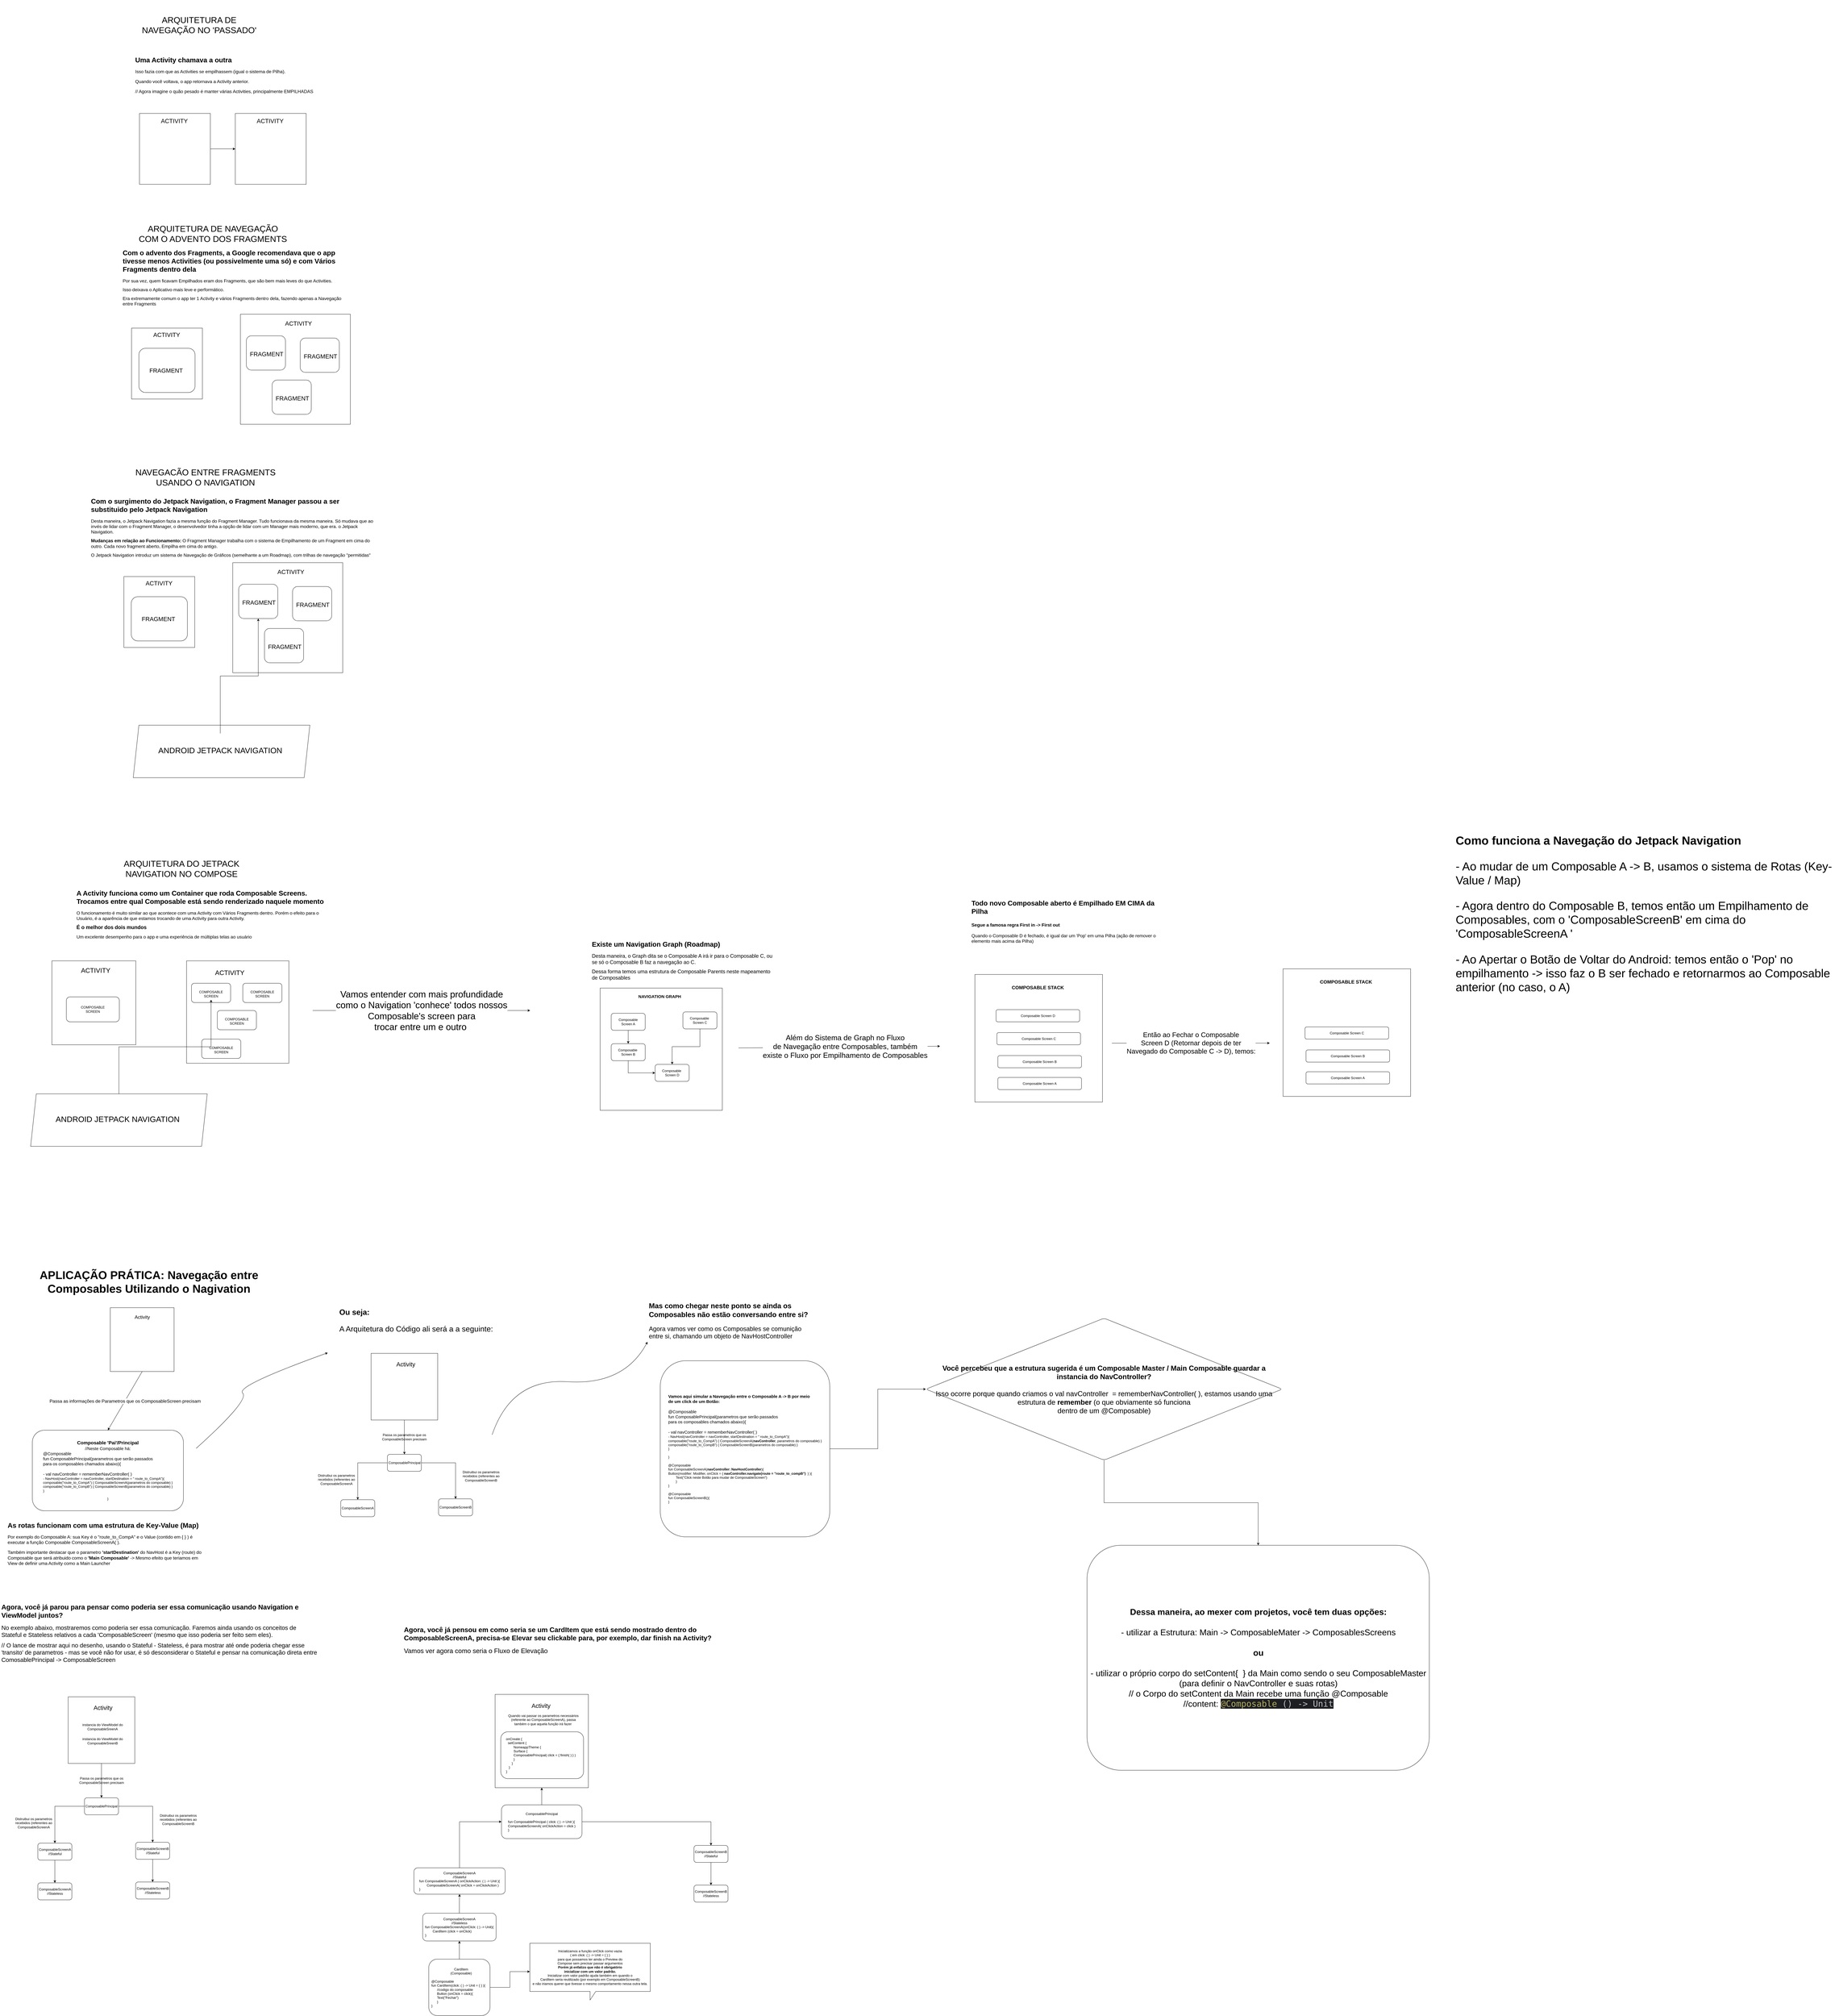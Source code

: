 <mxfile version="23.0.2" type="device">
  <diagram name="Página-1" id="vnE-OhJ1quT59aBhmt5D">
    <mxGraphModel dx="7180" dy="4040" grid="0" gridSize="10" guides="1" tooltips="1" connect="1" arrows="1" fold="1" page="0" pageScale="1" pageWidth="1169" pageHeight="827" math="0" shadow="0">
      <root>
        <mxCell id="0" />
        <mxCell id="1" parent="0" />
        <mxCell id="b6XDqglJRnaAeLfVJK7R-1" value="&lt;font style=&quot;font-size: 30px;&quot;&gt;ARQUITETURA DO JETPACK NAVIGATION NO COMPOSE&lt;/font&gt;" style="text;html=1;strokeColor=none;fillColor=none;align=center;verticalAlign=middle;whiteSpace=wrap;rounded=0;" vertex="1" parent="1">
          <mxGeometry x="-1891" y="1651" width="437" height="176" as="geometry" />
        </mxCell>
        <mxCell id="b6XDqglJRnaAeLfVJK7R-7" value="&lt;font style=&quot;font-size: 30px;&quot;&gt;ARQUITETURA DE NAVEGAÇÃO COM O ADVENTO DOS FRAGMENTS&lt;/font&gt;" style="text;html=1;strokeColor=none;fillColor=none;align=center;verticalAlign=middle;whiteSpace=wrap;rounded=0;" vertex="1" parent="1">
          <mxGeometry x="-1829" y="-588" width="534" height="176" as="geometry" />
        </mxCell>
        <mxCell id="b6XDqglJRnaAeLfVJK7R-8" value="" style="whiteSpace=wrap;html=1;aspect=fixed;" vertex="1" parent="1">
          <mxGeometry x="-1849" y="-167" width="250" height="250" as="geometry" />
        </mxCell>
        <mxCell id="b6XDqglJRnaAeLfVJK7R-9" value="&lt;font style=&quot;font-size: 21px;&quot;&gt;ACTIVITY&lt;/font&gt;" style="text;html=1;strokeColor=none;fillColor=none;align=center;verticalAlign=middle;whiteSpace=wrap;rounded=0;" vertex="1" parent="1">
          <mxGeometry x="-1841" y="-161" width="232" height="34" as="geometry" />
        </mxCell>
        <mxCell id="b6XDqglJRnaAeLfVJK7R-10" value="" style="rounded=1;whiteSpace=wrap;html=1;" vertex="1" parent="1">
          <mxGeometry x="-1823" y="-96" width="198" height="156" as="geometry" />
        </mxCell>
        <mxCell id="b6XDqglJRnaAeLfVJK7R-12" value="&lt;font style=&quot;font-size: 21px;&quot;&gt;FRAGMENT&lt;/font&gt;" style="text;html=1;strokeColor=none;fillColor=none;align=center;verticalAlign=middle;whiteSpace=wrap;rounded=0;" vertex="1" parent="1">
          <mxGeometry x="-1843" y="-35" width="232" height="34" as="geometry" />
        </mxCell>
        <mxCell id="b6XDqglJRnaAeLfVJK7R-30" style="edgeStyle=orthogonalEdgeStyle;rounded=0;orthogonalLoop=1;jettySize=auto;html=1;exitX=1;exitY=0.5;exitDx=0;exitDy=0;entryX=0;entryY=0.5;entryDx=0;entryDy=0;" edge="1" parent="1" source="b6XDqglJRnaAeLfVJK7R-14" target="b6XDqglJRnaAeLfVJK7R-28">
          <mxGeometry relative="1" as="geometry" />
        </mxCell>
        <mxCell id="b6XDqglJRnaAeLfVJK7R-14" value="" style="whiteSpace=wrap;html=1;aspect=fixed;" vertex="1" parent="1">
          <mxGeometry x="-1821" y="-924" width="250" height="250" as="geometry" />
        </mxCell>
        <mxCell id="b6XDqglJRnaAeLfVJK7R-15" value="&lt;font style=&quot;font-size: 21px;&quot;&gt;ACTIVITY&lt;/font&gt;" style="text;html=1;strokeColor=none;fillColor=none;align=center;verticalAlign=middle;whiteSpace=wrap;rounded=0;" vertex="1" parent="1">
          <mxGeometry x="-1814" y="-915" width="232" height="34" as="geometry" />
        </mxCell>
        <mxCell id="b6XDqglJRnaAeLfVJK7R-21" value="&lt;font style=&quot;font-size: 30px;&quot;&gt;ARQUITETURA DE NAVEGAÇÃO NO &#39;PASSADO&#39;&lt;/font&gt;" style="text;html=1;strokeColor=none;fillColor=none;align=center;verticalAlign=middle;whiteSpace=wrap;rounded=0;" vertex="1" parent="1">
          <mxGeometry x="-1829" y="-1324" width="437" height="176" as="geometry" />
        </mxCell>
        <mxCell id="b6XDqglJRnaAeLfVJK7R-28" value="" style="whiteSpace=wrap;html=1;aspect=fixed;" vertex="1" parent="1">
          <mxGeometry x="-1483" y="-924" width="250" height="250" as="geometry" />
        </mxCell>
        <mxCell id="b6XDqglJRnaAeLfVJK7R-29" value="&lt;font style=&quot;font-size: 21px;&quot;&gt;ACTIVITY&lt;/font&gt;" style="text;html=1;strokeColor=none;fillColor=none;align=center;verticalAlign=middle;whiteSpace=wrap;rounded=0;" vertex="1" parent="1">
          <mxGeometry x="-1476" y="-915" width="232" height="34" as="geometry" />
        </mxCell>
        <mxCell id="b6XDqglJRnaAeLfVJK7R-32" value="&lt;h1&gt;Uma Activity chamava a outra&lt;/h1&gt;&lt;p style=&quot;font-size: 16px;&quot;&gt;&lt;font style=&quot;font-size: 16px;&quot;&gt;Isso fazia com que as Activities se empilhassem (igual o sistema de Pilha).&amp;nbsp;&lt;/font&gt;&lt;/p&gt;&lt;p style=&quot;font-size: 16px;&quot;&gt;&lt;font style=&quot;font-size: 16px;&quot;&gt;Quando você voltava, o app retornava a Activity anterior.&lt;/font&gt;&lt;/p&gt;&lt;p style=&quot;font-size: 16px;&quot;&gt;&lt;font style=&quot;font-size: 16px;&quot;&gt;// Agora imagine o quão pesado é manter várias Activities, principalmente EMPILHADAS&lt;/font&gt;&lt;/p&gt;" style="text;html=1;strokeColor=none;fillColor=none;spacing=5;spacingTop=-20;whiteSpace=wrap;overflow=hidden;rounded=0;" vertex="1" parent="1">
          <mxGeometry x="-1841" y="-1132" width="784.5" height="158" as="geometry" />
        </mxCell>
        <mxCell id="b6XDqglJRnaAeLfVJK7R-33" value="&lt;h1&gt;Com o advento dos Fragments, a Google recomendava que o app tivesse menos Activities (ou possivelmente uma só) e com Vários Fragments dentro dela&lt;/h1&gt;&lt;p&gt;&lt;font style=&quot;font-size: 16px;&quot;&gt;Por sua vez, quem ficavam Empilhados eram dos Fragments, que são bem mais leves do que Activities.&lt;/font&gt;&lt;/p&gt;&lt;p&gt;&lt;font style=&quot;font-size: 16px;&quot;&gt;Isso deixava o Aplicativo mais leve e performático.&lt;/font&gt;&lt;/p&gt;&lt;p&gt;&lt;font style=&quot;font-size: 16px;&quot;&gt;Era extremamente comum o app ter 1 Activity e vários Fragments dentro dela, fazendo apenas a Navegação entre Fragments&lt;/font&gt;&lt;/p&gt;" style="text;html=1;strokeColor=none;fillColor=none;spacing=5;spacingTop=-20;whiteSpace=wrap;overflow=hidden;rounded=0;" vertex="1" parent="1">
          <mxGeometry x="-1885" y="-452" width="794" height="224" as="geometry" />
        </mxCell>
        <mxCell id="b6XDqglJRnaAeLfVJK7R-34" value="" style="whiteSpace=wrap;html=1;aspect=fixed;" vertex="1" parent="1">
          <mxGeometry x="-1465" y="-216" width="388" height="388" as="geometry" />
        </mxCell>
        <mxCell id="b6XDqglJRnaAeLfVJK7R-35" value="&lt;font style=&quot;font-size: 21px;&quot;&gt;ACTIVITY&lt;/font&gt;" style="text;html=1;strokeColor=none;fillColor=none;align=center;verticalAlign=middle;whiteSpace=wrap;rounded=0;" vertex="1" parent="1">
          <mxGeometry x="-1376" y="-201" width="232" height="34" as="geometry" />
        </mxCell>
        <mxCell id="b6XDqglJRnaAeLfVJK7R-40" value="" style="rounded=1;whiteSpace=wrap;html=1;" vertex="1" parent="1">
          <mxGeometry x="-1444" y="-140" width="138" height="121" as="geometry" />
        </mxCell>
        <mxCell id="b6XDqglJRnaAeLfVJK7R-41" value="&lt;font style=&quot;font-size: 21px;&quot;&gt;FRAGMENT&lt;/font&gt;" style="text;html=1;strokeColor=none;fillColor=none;align=center;verticalAlign=middle;whiteSpace=wrap;rounded=0;" vertex="1" parent="1">
          <mxGeometry x="-1453" y="-85" width="161" height="18" as="geometry" />
        </mxCell>
        <mxCell id="b6XDqglJRnaAeLfVJK7R-42" value="" style="rounded=1;whiteSpace=wrap;html=1;" vertex="1" parent="1">
          <mxGeometry x="-1254" y="-132" width="138" height="121" as="geometry" />
        </mxCell>
        <mxCell id="b6XDqglJRnaAeLfVJK7R-43" value="&lt;font style=&quot;font-size: 21px;&quot;&gt;FRAGMENT&lt;/font&gt;" style="text;html=1;strokeColor=none;fillColor=none;align=center;verticalAlign=middle;whiteSpace=wrap;rounded=0;" vertex="1" parent="1">
          <mxGeometry x="-1263" y="-77" width="161" height="18" as="geometry" />
        </mxCell>
        <mxCell id="b6XDqglJRnaAeLfVJK7R-44" value="" style="rounded=1;whiteSpace=wrap;html=1;" vertex="1" parent="1">
          <mxGeometry x="-1353" y="16" width="138" height="121" as="geometry" />
        </mxCell>
        <mxCell id="b6XDqglJRnaAeLfVJK7R-45" value="&lt;font style=&quot;font-size: 21px;&quot;&gt;FRAGMENT&lt;/font&gt;" style="text;html=1;strokeColor=none;fillColor=none;align=center;verticalAlign=middle;whiteSpace=wrap;rounded=0;" vertex="1" parent="1">
          <mxGeometry x="-1362" y="71" width="161" height="18" as="geometry" />
        </mxCell>
        <mxCell id="b6XDqglJRnaAeLfVJK7R-58" value="&lt;h1&gt;A Activity funciona como um Container que roda Composable Screens. Trocamos entre qual Composable está sendo renderizado naquele momento&lt;/h1&gt;&lt;p&gt;&lt;font style=&quot;font-size: 16px;&quot;&gt;O funcionamento é muito similar ao que acontece com uma Activity com Vários Fragments dentro. Porém o efeito para o Usuário, é a aparência de que estamos trocando de uma Activity para outra Activity.&lt;/font&gt;&lt;/p&gt;&lt;p&gt;&lt;font size=&quot;1&quot; style=&quot;&quot;&gt;&lt;b style=&quot;font-size: 18px;&quot;&gt;É o melhor dos dois mundos&lt;/b&gt;&lt;/font&gt;&lt;/p&gt;&lt;p&gt;&lt;font style=&quot;font-size: 16px;&quot;&gt;Um excelente desempenho para o app e uma experiência de múltiplas telas ao usuário&lt;/font&gt;&lt;/p&gt;&lt;p&gt;&lt;br&gt;&lt;/p&gt;&lt;p&gt;&lt;br&gt;&lt;/p&gt;" style="text;html=1;strokeColor=none;fillColor=none;spacing=5;spacingTop=-20;whiteSpace=wrap;overflow=hidden;rounded=0;" vertex="1" parent="1">
          <mxGeometry x="-2048" y="1806" width="919" height="210" as="geometry" />
        </mxCell>
        <mxCell id="b6XDqglJRnaAeLfVJK7R-73" value="&lt;font style=&quot;font-size: 30px;&quot;&gt;NAVEGACÃO ENTRE FRAGMENTS USANDO O NAVIGATION&lt;/font&gt;" style="text;html=1;strokeColor=none;fillColor=none;align=center;verticalAlign=middle;whiteSpace=wrap;rounded=0;" vertex="1" parent="1">
          <mxGeometry x="-1855.5" y="271" width="534" height="176" as="geometry" />
        </mxCell>
        <mxCell id="b6XDqglJRnaAeLfVJK7R-74" value="" style="whiteSpace=wrap;html=1;aspect=fixed;" vertex="1" parent="1">
          <mxGeometry x="-1876" y="709" width="250" height="250" as="geometry" />
        </mxCell>
        <mxCell id="b6XDqglJRnaAeLfVJK7R-75" value="&lt;font style=&quot;font-size: 21px;&quot;&gt;ACTIVITY&lt;/font&gt;" style="text;html=1;strokeColor=none;fillColor=none;align=center;verticalAlign=middle;whiteSpace=wrap;rounded=0;" vertex="1" parent="1">
          <mxGeometry x="-1868" y="715" width="232" height="34" as="geometry" />
        </mxCell>
        <mxCell id="b6XDqglJRnaAeLfVJK7R-76" value="" style="rounded=1;whiteSpace=wrap;html=1;" vertex="1" parent="1">
          <mxGeometry x="-1850" y="780" width="198" height="156" as="geometry" />
        </mxCell>
        <mxCell id="b6XDqglJRnaAeLfVJK7R-77" value="&lt;font style=&quot;font-size: 21px;&quot;&gt;FRAGMENT&lt;/font&gt;" style="text;html=1;strokeColor=none;fillColor=none;align=center;verticalAlign=middle;whiteSpace=wrap;rounded=0;" vertex="1" parent="1">
          <mxGeometry x="-1870" y="841" width="232" height="34" as="geometry" />
        </mxCell>
        <mxCell id="b6XDqglJRnaAeLfVJK7R-78" value="&lt;h1&gt;Com o surgimento do Jetpack Navigation, o Fragment Manager passou a ser substituido pelo Jetpack Navigation&lt;/h1&gt;&lt;p&gt;&lt;span style=&quot;font-size: 16px;&quot;&gt;Desta maneira, o Jetpack Navigation fazia a mesma função do Fragment Manager. Tudo funcionava da mesma maneira. Só mudava que ao invés de lidar com o Fragment Manager, o desenvolvedor tinha a opção de lidar com um Manager mais moderno, que era. o Jetpack Navigation.&lt;/span&gt;&lt;/p&gt;&lt;p&gt;&lt;font style=&quot;font-size: 16px;&quot;&gt;&lt;b&gt;Mudanças em relação ao Funcionamento: &lt;/b&gt;O Fragment Manager trabalha com o sistema de Empilhamento de um Fragment em cima do outro. Cada novo fragment aberto, Empilha em cima do antigo.&lt;/font&gt;&lt;/p&gt;&lt;p&gt;&lt;font style=&quot;font-size: 16px;&quot;&gt;O Jetpack Navigation introduz um sistema de Navegação de Gráficos (semelhante a um Roadmap), com trilhas de navegação &quot;permitidas&quot;&lt;/font&gt;&lt;/p&gt;" style="text;html=1;strokeColor=none;fillColor=none;spacing=5;spacingTop=-20;whiteSpace=wrap;overflow=hidden;rounded=0;" vertex="1" parent="1">
          <mxGeometry x="-1997" y="424" width="1006" height="224" as="geometry" />
        </mxCell>
        <mxCell id="b6XDqglJRnaAeLfVJK7R-79" value="" style="whiteSpace=wrap;html=1;aspect=fixed;" vertex="1" parent="1">
          <mxGeometry x="-1492" y="660" width="388" height="388" as="geometry" />
        </mxCell>
        <mxCell id="b6XDqglJRnaAeLfVJK7R-80" value="&lt;font style=&quot;font-size: 21px;&quot;&gt;ACTIVITY&lt;/font&gt;" style="text;html=1;strokeColor=none;fillColor=none;align=center;verticalAlign=middle;whiteSpace=wrap;rounded=0;" vertex="1" parent="1">
          <mxGeometry x="-1403" y="675" width="232" height="34" as="geometry" />
        </mxCell>
        <mxCell id="b6XDqglJRnaAeLfVJK7R-81" value="" style="rounded=1;whiteSpace=wrap;html=1;" vertex="1" parent="1">
          <mxGeometry x="-1471" y="736" width="138" height="121" as="geometry" />
        </mxCell>
        <mxCell id="b6XDqglJRnaAeLfVJK7R-82" value="&lt;font style=&quot;font-size: 21px;&quot;&gt;FRAGMENT&lt;/font&gt;" style="text;html=1;strokeColor=none;fillColor=none;align=center;verticalAlign=middle;whiteSpace=wrap;rounded=0;" vertex="1" parent="1">
          <mxGeometry x="-1480" y="791" width="161" height="18" as="geometry" />
        </mxCell>
        <mxCell id="b6XDqglJRnaAeLfVJK7R-83" value="" style="rounded=1;whiteSpace=wrap;html=1;" vertex="1" parent="1">
          <mxGeometry x="-1281" y="744" width="138" height="121" as="geometry" />
        </mxCell>
        <mxCell id="b6XDqglJRnaAeLfVJK7R-84" value="&lt;font style=&quot;font-size: 21px;&quot;&gt;FRAGMENT&lt;/font&gt;" style="text;html=1;strokeColor=none;fillColor=none;align=center;verticalAlign=middle;whiteSpace=wrap;rounded=0;" vertex="1" parent="1">
          <mxGeometry x="-1290" y="799" width="161" height="18" as="geometry" />
        </mxCell>
        <mxCell id="b6XDqglJRnaAeLfVJK7R-85" value="" style="rounded=1;whiteSpace=wrap;html=1;" vertex="1" parent="1">
          <mxGeometry x="-1380" y="892" width="138" height="121" as="geometry" />
        </mxCell>
        <mxCell id="b6XDqglJRnaAeLfVJK7R-86" value="&lt;font style=&quot;font-size: 21px;&quot;&gt;FRAGMENT&lt;/font&gt;" style="text;html=1;strokeColor=none;fillColor=none;align=center;verticalAlign=middle;whiteSpace=wrap;rounded=0;" vertex="1" parent="1">
          <mxGeometry x="-1389" y="947" width="161" height="18" as="geometry" />
        </mxCell>
        <mxCell id="b6XDqglJRnaAeLfVJK7R-87" value="" style="shape=parallelogram;perimeter=parallelogramPerimeter;whiteSpace=wrap;html=1;fixedSize=1;" vertex="1" parent="1">
          <mxGeometry x="-1843" y="1233" width="623" height="185" as="geometry" />
        </mxCell>
        <mxCell id="b6XDqglJRnaAeLfVJK7R-89" style="edgeStyle=orthogonalEdgeStyle;rounded=0;orthogonalLoop=1;jettySize=auto;html=1;exitX=0.5;exitY=0;exitDx=0;exitDy=0;" edge="1" parent="1" source="b6XDqglJRnaAeLfVJK7R-88" target="b6XDqglJRnaAeLfVJK7R-81">
          <mxGeometry relative="1" as="geometry" />
        </mxCell>
        <mxCell id="b6XDqglJRnaAeLfVJK7R-88" value="&lt;font style=&quot;font-size: 28px;&quot;&gt;ANDROID JETPACK NAVIGATION&lt;/font&gt;" style="text;html=1;strokeColor=none;fillColor=none;align=center;verticalAlign=middle;whiteSpace=wrap;rounded=0;" vertex="1" parent="1">
          <mxGeometry x="-1772" y="1262" width="472" height="120" as="geometry" />
        </mxCell>
        <mxCell id="b6XDqglJRnaAeLfVJK7R-91" value="" style="whiteSpace=wrap;html=1;aspect=fixed;" vertex="1" parent="1">
          <mxGeometry x="-2130" y="2064" width="296" height="296" as="geometry" />
        </mxCell>
        <mxCell id="b6XDqglJRnaAeLfVJK7R-92" value="&lt;font style=&quot;font-size: 23px;&quot;&gt;ACTIVITY&lt;/font&gt;" style="text;html=1;strokeColor=none;fillColor=none;align=center;verticalAlign=middle;whiteSpace=wrap;rounded=0;" vertex="1" parent="1">
          <mxGeometry x="-2061" y="2067" width="171" height="61" as="geometry" />
        </mxCell>
        <mxCell id="b6XDqglJRnaAeLfVJK7R-96" value="" style="rounded=1;whiteSpace=wrap;html=1;" vertex="1" parent="1">
          <mxGeometry x="-2079" y="2191" width="187" height="88" as="geometry" />
        </mxCell>
        <mxCell id="b6XDqglJRnaAeLfVJK7R-97" value="COMPOSABLE&lt;br&gt;SCREEN" style="text;html=1;strokeColor=none;fillColor=none;align=center;verticalAlign=middle;whiteSpace=wrap;rounded=0;" vertex="1" parent="1">
          <mxGeometry x="-2074" y="2214.5" width="177" height="41" as="geometry" />
        </mxCell>
        <mxCell id="b6XDqglJRnaAeLfVJK7R-98" value="" style="whiteSpace=wrap;html=1;aspect=fixed;" vertex="1" parent="1">
          <mxGeometry x="-1655" y="2064" width="361" height="361" as="geometry" />
        </mxCell>
        <mxCell id="b6XDqglJRnaAeLfVJK7R-99" value="&lt;font style=&quot;font-size: 23px;&quot;&gt;ACTIVITY&lt;/font&gt;" style="text;html=1;strokeColor=none;fillColor=none;align=center;verticalAlign=middle;whiteSpace=wrap;rounded=0;" vertex="1" parent="1">
          <mxGeometry x="-1588" y="2075" width="171" height="61" as="geometry" />
        </mxCell>
        <mxCell id="b6XDqglJRnaAeLfVJK7R-100" value="" style="rounded=1;whiteSpace=wrap;html=1;" vertex="1" parent="1">
          <mxGeometry x="-1637.5" y="2143" width="138" height="68" as="geometry" />
        </mxCell>
        <mxCell id="b6XDqglJRnaAeLfVJK7R-101" value="COMPOSABLE&lt;br&gt;SCREEN" style="text;html=1;strokeColor=none;fillColor=none;align=center;verticalAlign=middle;whiteSpace=wrap;rounded=0;" vertex="1" parent="1">
          <mxGeometry x="-1657" y="2160" width="177" height="41" as="geometry" />
        </mxCell>
        <mxCell id="b6XDqglJRnaAeLfVJK7R-106" value="" style="rounded=1;whiteSpace=wrap;html=1;" vertex="1" parent="1">
          <mxGeometry x="-1456.5" y="2143" width="138" height="68" as="geometry" />
        </mxCell>
        <mxCell id="b6XDqglJRnaAeLfVJK7R-107" value="COMPOSABLE&lt;br&gt;SCREEN" style="text;html=1;strokeColor=none;fillColor=none;align=center;verticalAlign=middle;whiteSpace=wrap;rounded=0;" vertex="1" parent="1">
          <mxGeometry x="-1476" y="2160" width="177" height="41" as="geometry" />
        </mxCell>
        <mxCell id="b6XDqglJRnaAeLfVJK7R-108" value="" style="rounded=1;whiteSpace=wrap;html=1;" vertex="1" parent="1">
          <mxGeometry x="-1546.5" y="2239" width="138" height="68" as="geometry" />
        </mxCell>
        <mxCell id="b6XDqglJRnaAeLfVJK7R-109" value="COMPOSABLE&lt;br&gt;SCREEN" style="text;html=1;strokeColor=none;fillColor=none;align=center;verticalAlign=middle;whiteSpace=wrap;rounded=0;" vertex="1" parent="1">
          <mxGeometry x="-1566" y="2256" width="177" height="41" as="geometry" />
        </mxCell>
        <mxCell id="b6XDqglJRnaAeLfVJK7R-110" value="" style="rounded=1;whiteSpace=wrap;html=1;" vertex="1" parent="1">
          <mxGeometry x="-1601.5" y="2340" width="138" height="68" as="geometry" />
        </mxCell>
        <mxCell id="b6XDqglJRnaAeLfVJK7R-111" value="COMPOSABLE&lt;br&gt;SCREEN" style="text;html=1;strokeColor=none;fillColor=none;align=center;verticalAlign=middle;whiteSpace=wrap;rounded=0;" vertex="1" parent="1">
          <mxGeometry x="-1621" y="2357" width="177" height="41" as="geometry" />
        </mxCell>
        <mxCell id="b6XDqglJRnaAeLfVJK7R-114" style="edgeStyle=orthogonalEdgeStyle;rounded=0;orthogonalLoop=1;jettySize=auto;html=1;exitX=0.5;exitY=0;exitDx=0;exitDy=0;entryX=0.5;entryY=1;entryDx=0;entryDy=0;" edge="1" parent="1" source="b6XDqglJRnaAeLfVJK7R-112" target="b6XDqglJRnaAeLfVJK7R-101">
          <mxGeometry relative="1" as="geometry" />
        </mxCell>
        <mxCell id="b6XDqglJRnaAeLfVJK7R-112" value="" style="shape=parallelogram;perimeter=parallelogramPerimeter;whiteSpace=wrap;html=1;fixedSize=1;" vertex="1" parent="1">
          <mxGeometry x="-2205" y="2533" width="623" height="185" as="geometry" />
        </mxCell>
        <mxCell id="b6XDqglJRnaAeLfVJK7R-113" value="&lt;font style=&quot;font-size: 28px;&quot;&gt;ANDROID JETPACK NAVIGATION&lt;/font&gt;" style="text;html=1;strokeColor=none;fillColor=none;align=center;verticalAlign=middle;whiteSpace=wrap;rounded=0;" vertex="1" parent="1">
          <mxGeometry x="-2134" y="2562" width="472" height="120" as="geometry" />
        </mxCell>
        <mxCell id="b6XDqglJRnaAeLfVJK7R-116" value="" style="endArrow=classic;html=1;rounded=0;" edge="1" parent="1">
          <mxGeometry relative="1" as="geometry">
            <mxPoint x="-1210" y="2239" as="sourcePoint" />
            <mxPoint x="-443" y="2239" as="targetPoint" />
          </mxGeometry>
        </mxCell>
        <mxCell id="b6XDqglJRnaAeLfVJK7R-117" value="&lt;font style=&quot;font-size: 32px;&quot;&gt;Vamos entender com mais profundidade&lt;br&gt;como o Navigation &#39;conhece&#39; todos nossos&lt;br&gt;Composable&#39;s screen para&lt;br&gt;trocar entre um e outro&amp;nbsp;&lt;br&gt;&lt;/font&gt;" style="edgeLabel;resizable=0;html=1;align=center;verticalAlign=middle;" connectable="0" vertex="1" parent="b6XDqglJRnaAeLfVJK7R-116">
          <mxGeometry relative="1" as="geometry" />
        </mxCell>
        <mxCell id="b6XDqglJRnaAeLfVJK7R-118" value="&lt;h1&gt;Existe um Navigation Graph (Roadmap)&lt;/h1&gt;&lt;p&gt;&lt;font style=&quot;font-size: 18px;&quot;&gt;Desta maneira, o Graph dita se o Composable A irá ir para o Composable C, ou se só o Composable B faz a navegação ao C.&lt;/font&gt;&lt;/p&gt;&lt;p&gt;&lt;font style=&quot;font-size: 18px;&quot;&gt;Dessa forma temos uma estrutura de Composable Parents neste mapeamento de Composables&lt;/font&gt;&lt;/p&gt;" style="text;html=1;strokeColor=none;fillColor=none;spacing=5;spacingTop=-20;whiteSpace=wrap;overflow=hidden;rounded=0;" vertex="1" parent="1">
          <mxGeometry x="-230" y="1986" width="658" height="212" as="geometry" />
        </mxCell>
        <mxCell id="b6XDqglJRnaAeLfVJK7R-119" value="" style="whiteSpace=wrap;html=1;aspect=fixed;" vertex="1" parent="1">
          <mxGeometry x="-196" y="2160" width="431" height="431" as="geometry" />
        </mxCell>
        <mxCell id="b6XDqglJRnaAeLfVJK7R-126" style="edgeStyle=orthogonalEdgeStyle;rounded=0;orthogonalLoop=1;jettySize=auto;html=1;exitX=0.5;exitY=1;exitDx=0;exitDy=0;" edge="1" parent="1" source="b6XDqglJRnaAeLfVJK7R-120" target="b6XDqglJRnaAeLfVJK7R-121">
          <mxGeometry relative="1" as="geometry" />
        </mxCell>
        <mxCell id="b6XDqglJRnaAeLfVJK7R-120" value="Composable &lt;br&gt;Screen A" style="rounded=1;whiteSpace=wrap;html=1;" vertex="1" parent="1">
          <mxGeometry x="-157" y="2249" width="120" height="60" as="geometry" />
        </mxCell>
        <mxCell id="b6XDqglJRnaAeLfVJK7R-127" style="edgeStyle=orthogonalEdgeStyle;rounded=0;orthogonalLoop=1;jettySize=auto;html=1;exitX=0.5;exitY=1;exitDx=0;exitDy=0;entryX=0;entryY=0.5;entryDx=0;entryDy=0;" edge="1" parent="1" source="b6XDqglJRnaAeLfVJK7R-121" target="b6XDqglJRnaAeLfVJK7R-122">
          <mxGeometry relative="1" as="geometry" />
        </mxCell>
        <mxCell id="b6XDqglJRnaAeLfVJK7R-121" value="Composable&amp;nbsp;&lt;br&gt;Screen B" style="rounded=1;whiteSpace=wrap;html=1;" vertex="1" parent="1">
          <mxGeometry x="-157" y="2356" width="120" height="60" as="geometry" />
        </mxCell>
        <mxCell id="b6XDqglJRnaAeLfVJK7R-122" value="Composable&amp;nbsp;&lt;br&gt;Screen D" style="rounded=1;whiteSpace=wrap;html=1;" vertex="1" parent="1">
          <mxGeometry x="-2" y="2429" width="120" height="60" as="geometry" />
        </mxCell>
        <mxCell id="b6XDqglJRnaAeLfVJK7R-128" style="edgeStyle=orthogonalEdgeStyle;rounded=0;orthogonalLoop=1;jettySize=auto;html=1;exitX=0.5;exitY=1;exitDx=0;exitDy=0;entryX=0.5;entryY=0;entryDx=0;entryDy=0;" edge="1" parent="1" source="b6XDqglJRnaAeLfVJK7R-123" target="b6XDqglJRnaAeLfVJK7R-122">
          <mxGeometry relative="1" as="geometry" />
        </mxCell>
        <mxCell id="b6XDqglJRnaAeLfVJK7R-123" value="Composable&amp;nbsp;&lt;br&gt;Screen C" style="rounded=1;whiteSpace=wrap;html=1;" vertex="1" parent="1">
          <mxGeometry x="96" y="2244" width="120" height="60" as="geometry" />
        </mxCell>
        <mxCell id="b6XDqglJRnaAeLfVJK7R-129" value="&lt;font style=&quot;font-size: 15px;&quot;&gt;&lt;b&gt;NAVIGATION GRAPH&lt;/b&gt;&lt;/font&gt;" style="text;html=1;strokeColor=none;fillColor=none;align=center;verticalAlign=middle;whiteSpace=wrap;rounded=0;" vertex="1" parent="1">
          <mxGeometry x="-157" y="2174" width="342" height="30" as="geometry" />
        </mxCell>
        <mxCell id="b6XDqglJRnaAeLfVJK7R-130" value="" style="endArrow=classic;html=1;rounded=0;" edge="1" parent="1">
          <mxGeometry relative="1" as="geometry">
            <mxPoint x="292" y="2371" as="sourcePoint" />
            <mxPoint x="1003" y="2365" as="targetPoint" />
          </mxGeometry>
        </mxCell>
        <mxCell id="b6XDqglJRnaAeLfVJK7R-133" value="&lt;font style=&quot;font-size: 26px;&quot;&gt;Além do Sistema de Graph no Fluxo&lt;br&gt;de Navegação entre Composables, também&lt;br&gt;existe o Fluxo por Empilhamento de Composables&lt;br&gt;&lt;/font&gt;" style="edgeLabel;html=1;align=center;verticalAlign=middle;resizable=0;points=[];" vertex="1" connectable="0" parent="b6XDqglJRnaAeLfVJK7R-130">
          <mxGeometry x="0.056" y="2" relative="1" as="geometry">
            <mxPoint as="offset" />
          </mxGeometry>
        </mxCell>
        <mxCell id="b6XDqglJRnaAeLfVJK7R-134" value="" style="whiteSpace=wrap;html=1;aspect=fixed;" vertex="1" parent="1">
          <mxGeometry x="1126" y="2112" width="450" height="450" as="geometry" />
        </mxCell>
        <mxCell id="b6XDqglJRnaAeLfVJK7R-135" value="&lt;font style=&quot;font-size: 17px;&quot;&gt;&lt;b&gt;COMPOSABLE STACK&lt;/b&gt;&lt;/font&gt;" style="text;html=1;strokeColor=none;fillColor=none;align=center;verticalAlign=middle;whiteSpace=wrap;rounded=0;" vertex="1" parent="1">
          <mxGeometry x="1218" y="2128" width="260" height="62" as="geometry" />
        </mxCell>
        <mxCell id="b6XDqglJRnaAeLfVJK7R-137" value="Composable Screen A" style="rounded=1;whiteSpace=wrap;html=1;" vertex="1" parent="1">
          <mxGeometry x="1207" y="2475" width="295" height="43" as="geometry" />
        </mxCell>
        <mxCell id="b6XDqglJRnaAeLfVJK7R-138" value="Composable Screen B" style="rounded=1;whiteSpace=wrap;html=1;" vertex="1" parent="1">
          <mxGeometry x="1207" y="2398" width="295" height="43" as="geometry" />
        </mxCell>
        <mxCell id="b6XDqglJRnaAeLfVJK7R-139" value="Composable Screen C" style="rounded=1;whiteSpace=wrap;html=1;" vertex="1" parent="1">
          <mxGeometry x="1203.5" y="2317" width="295" height="43" as="geometry" />
        </mxCell>
        <mxCell id="b6XDqglJRnaAeLfVJK7R-140" value="Composable Screen D" style="rounded=1;whiteSpace=wrap;html=1;" vertex="1" parent="1">
          <mxGeometry x="1200.5" y="2236" width="295" height="43" as="geometry" />
        </mxCell>
        <mxCell id="b6XDqglJRnaAeLfVJK7R-141" value="&lt;h1&gt;&lt;span style=&quot;background-color: initial;&quot;&gt;Todo novo Composable aberto é Empilhado EM CIMA da Pilha&lt;/span&gt;&lt;/h1&gt;&lt;h1&gt;&lt;span style=&quot;background-color: initial;&quot;&gt;&lt;font style=&quot;font-size: 16px;&quot;&gt;Segue a famosa regra First in -&amp;gt; First out&lt;/font&gt;&lt;/span&gt;&lt;br&gt;&lt;/h1&gt;&lt;div&gt;&lt;span style=&quot;background-color: initial; font-weight: normal;&quot;&gt;&lt;font style=&quot;font-size: 16px;&quot;&gt;Quando o Composable D é fechado, é igual dar um &#39;Pop&#39; em uma Pilha (ação de remover o elemento mais acima da Pilha)&lt;/font&gt;&lt;/span&gt;&lt;/div&gt;" style="text;html=1;strokeColor=none;fillColor=none;spacing=5;spacingTop=-20;whiteSpace=wrap;overflow=hidden;rounded=0;" vertex="1" parent="1">
          <mxGeometry x="1109" y="1841" width="715" height="245" as="geometry" />
        </mxCell>
        <mxCell id="b6XDqglJRnaAeLfVJK7R-142" value="" style="endArrow=classic;html=1;rounded=0;" edge="1" parent="1">
          <mxGeometry relative="1" as="geometry">
            <mxPoint x="1609" y="2354.33" as="sourcePoint" />
            <mxPoint x="2166" y="2354" as="targetPoint" />
          </mxGeometry>
        </mxCell>
        <mxCell id="b6XDqglJRnaAeLfVJK7R-143" value="&lt;font style=&quot;font-size: 24px;&quot;&gt;Então ao Fechar o Composable &lt;br&gt;Screen D (Retornar depois de ter&lt;br&gt;Navegado do Composable C -&amp;gt; D), temos:&lt;/font&gt;" style="edgeLabel;resizable=0;html=1;align=center;verticalAlign=middle;" connectable="0" vertex="1" parent="b6XDqglJRnaAeLfVJK7R-142">
          <mxGeometry relative="1" as="geometry" />
        </mxCell>
        <mxCell id="b6XDqglJRnaAeLfVJK7R-144" value="" style="whiteSpace=wrap;html=1;aspect=fixed;" vertex="1" parent="1">
          <mxGeometry x="2213" y="2092" width="450" height="450" as="geometry" />
        </mxCell>
        <mxCell id="b6XDqglJRnaAeLfVJK7R-145" value="&lt;font style=&quot;font-size: 17px;&quot;&gt;&lt;b&gt;COMPOSABLE STACK&lt;/b&gt;&lt;/font&gt;" style="text;html=1;strokeColor=none;fillColor=none;align=center;verticalAlign=middle;whiteSpace=wrap;rounded=0;" vertex="1" parent="1">
          <mxGeometry x="2305" y="2108" width="260" height="62" as="geometry" />
        </mxCell>
        <mxCell id="b6XDqglJRnaAeLfVJK7R-146" value="Composable Screen A" style="rounded=1;whiteSpace=wrap;html=1;" vertex="1" parent="1">
          <mxGeometry x="2294" y="2455" width="295" height="43" as="geometry" />
        </mxCell>
        <mxCell id="b6XDqglJRnaAeLfVJK7R-147" value="Composable Screen B" style="rounded=1;whiteSpace=wrap;html=1;" vertex="1" parent="1">
          <mxGeometry x="2294" y="2378" width="295" height="43" as="geometry" />
        </mxCell>
        <mxCell id="b6XDqglJRnaAeLfVJK7R-148" value="Composable Screen C" style="rounded=1;whiteSpace=wrap;html=1;" vertex="1" parent="1">
          <mxGeometry x="2290.5" y="2297" width="295" height="43" as="geometry" />
        </mxCell>
        <mxCell id="b6XDqglJRnaAeLfVJK7R-151" value="&lt;font size=&quot;1&quot; style=&quot;&quot;&gt;&lt;b style=&quot;font-size: 40px;&quot;&gt;APLICAÇÃO PRÁTICA: Navegação entre Composables Utilizando o Nagivation&lt;/b&gt;&lt;/font&gt;" style="text;html=1;strokeColor=none;fillColor=none;align=center;verticalAlign=middle;whiteSpace=wrap;rounded=0;" vertex="1" parent="1">
          <mxGeometry x="-2201" y="3077" width="827" height="236" as="geometry" />
        </mxCell>
        <mxCell id="b6XDqglJRnaAeLfVJK7R-152" value="" style="whiteSpace=wrap;html=1;aspect=fixed;" vertex="1" parent="1">
          <mxGeometry x="-1924" y="3287" width="225" height="225" as="geometry" />
        </mxCell>
        <mxCell id="b6XDqglJRnaAeLfVJK7R-153" value="&lt;font style=&quot;font-size: 17px;&quot;&gt;Activity&lt;/font&gt;" style="text;html=1;strokeColor=none;fillColor=none;align=center;verticalAlign=middle;whiteSpace=wrap;rounded=0;" vertex="1" parent="1">
          <mxGeometry x="-1841.5" y="3306" width="60" height="30" as="geometry" />
        </mxCell>
        <mxCell id="b6XDqglJRnaAeLfVJK7R-154" value="&lt;font style=&quot;&quot;&gt;&lt;b style=&quot;font-size: 17px;&quot;&gt;Composable &#39;Pai&#39;/Principal&lt;/b&gt;&lt;br&gt;&lt;font style=&quot;&quot;&gt;&lt;span style=&quot;font-size: 15px;&quot;&gt;//Neste Composable há: &lt;/span&gt;&lt;br&gt;&lt;div style=&quot;font-size: 15px; text-align: left;&quot;&gt;&lt;span style=&quot;background-color: initial;&quot;&gt;@Composable&lt;/span&gt;&lt;/div&gt;&lt;div style=&quot;font-size: 15px; text-align: left;&quot;&gt;&lt;span style=&quot;background-color: initial;&quot;&gt;fun ComposablePrincipal(parametros que serão passados&lt;/span&gt;&lt;/div&gt;&lt;div style=&quot;font-size: 15px; text-align: left;&quot;&gt;&lt;span style=&quot;background-color: initial;&quot;&gt;para os composables chamados abaixo){&lt;/span&gt;&lt;/div&gt;&lt;div style=&quot;text-align: left;&quot;&gt;&lt;span style=&quot;font-size: 15px;&quot;&gt;&lt;br&gt;&lt;/span&gt;&lt;/div&gt;&lt;span style=&quot;font-size: 15px;&quot;&gt;&lt;div style=&quot;text-align: left;&quot;&gt;&lt;span style=&quot;background-color: initial;&quot;&gt;- val navController = rememberNavController( )&lt;/span&gt;&lt;/div&gt;&lt;/span&gt;&lt;/font&gt;&lt;div style=&quot;text-align: left;&quot;&gt;&lt;span style=&quot;background-color: initial;&quot;&gt;- NavHost(navController = navController, startDestination = &quot; route_to_CompA&quot;){&lt;/span&gt;&lt;/div&gt;&lt;div style=&quot;text-align: left;&quot;&gt;&lt;span style=&quot;background-color: initial;&quot;&gt;composable(&quot;route_to_CompA&quot;) { ComposableScreenA(parametros do composable) }&lt;/span&gt;&lt;/div&gt;&lt;div style=&quot;text-align: left;&quot;&gt;&lt;span style=&quot;background-color: initial;&quot;&gt;composable(&quot;route_to_CompB&quot;) { ComposableScreenB(parametros do composable) }&lt;/span&gt;&lt;/div&gt;&lt;div style=&quot;text-align: left;&quot;&gt;&lt;span style=&quot;background-color: initial;&quot;&gt;}&lt;/span&gt;&lt;/div&gt;&lt;div style=&quot;text-align: left;&quot;&gt;&lt;br&gt;&lt;/div&gt;}&lt;br&gt;&lt;/font&gt;" style="rounded=1;whiteSpace=wrap;html=1;" vertex="1" parent="1">
          <mxGeometry x="-2199" y="3719" width="533" height="284" as="geometry" />
        </mxCell>
        <mxCell id="b6XDqglJRnaAeLfVJK7R-155" value="" style="endArrow=classic;html=1;rounded=0;exitX=0.5;exitY=1;exitDx=0;exitDy=0;entryX=0.5;entryY=0;entryDx=0;entryDy=0;" edge="1" parent="1" source="b6XDqglJRnaAeLfVJK7R-152" target="b6XDqglJRnaAeLfVJK7R-154">
          <mxGeometry relative="1" as="geometry">
            <mxPoint x="-2012" y="3656" as="sourcePoint" />
            <mxPoint x="-1912" y="3656" as="targetPoint" />
          </mxGeometry>
        </mxCell>
        <mxCell id="b6XDqglJRnaAeLfVJK7R-156" value="&lt;font style=&quot;font-size: 16px;&quot;&gt;Passa as informações de Parametros que os ComposableScreen precisam&lt;/font&gt;" style="edgeLabel;resizable=0;html=1;align=center;verticalAlign=middle;" connectable="0" vertex="1" parent="b6XDqglJRnaAeLfVJK7R-155">
          <mxGeometry relative="1" as="geometry" />
        </mxCell>
        <mxCell id="b6XDqglJRnaAeLfVJK7R-157" value="" style="curved=1;endArrow=classic;html=1;rounded=0;" edge="1" parent="1">
          <mxGeometry width="50" height="50" relative="1" as="geometry">
            <mxPoint x="-1621" y="3783" as="sourcePoint" />
            <mxPoint x="-1157" y="3446" as="targetPoint" />
            <Array as="points">
              <mxPoint x="-1432" y="3613" />
              <mxPoint x="-1482" y="3563" />
            </Array>
          </mxGeometry>
        </mxCell>
        <mxCell id="b6XDqglJRnaAeLfVJK7R-158" value="&lt;h1 style=&quot;font-size: 27px;&quot;&gt;Ou seja:&lt;/h1&gt;&lt;p style=&quot;font-size: 27px;&quot;&gt;&lt;font style=&quot;font-size: 27px;&quot;&gt;A Arquitetura do Código ali será a a seguinte:&lt;/font&gt;&lt;/p&gt;" style="text;html=1;strokeColor=none;fillColor=none;spacing=5;spacingTop=-20;whiteSpace=wrap;overflow=hidden;rounded=0;" vertex="1" parent="1">
          <mxGeometry x="-1121" y="3279" width="590" height="177" as="geometry" />
        </mxCell>
        <mxCell id="b6XDqglJRnaAeLfVJK7R-162" value="" style="edgeStyle=orthogonalEdgeStyle;rounded=0;orthogonalLoop=1;jettySize=auto;html=1;" edge="1" parent="1" source="b6XDqglJRnaAeLfVJK7R-159" target="b6XDqglJRnaAeLfVJK7R-161">
          <mxGeometry relative="1" as="geometry" />
        </mxCell>
        <mxCell id="b6XDqglJRnaAeLfVJK7R-159" value="" style="whiteSpace=wrap;html=1;aspect=fixed;" vertex="1" parent="1">
          <mxGeometry x="-1004" y="3448" width="235" height="235" as="geometry" />
        </mxCell>
        <mxCell id="b6XDqglJRnaAeLfVJK7R-160" value="&lt;font style=&quot;font-size: 21px;&quot;&gt;Activity&lt;/font&gt;" style="text;html=1;strokeColor=none;fillColor=none;align=center;verticalAlign=middle;whiteSpace=wrap;rounded=0;" vertex="1" parent="1">
          <mxGeometry x="-979" y="3466" width="195" height="40" as="geometry" />
        </mxCell>
        <mxCell id="b6XDqglJRnaAeLfVJK7R-164" value="" style="edgeStyle=orthogonalEdgeStyle;rounded=0;orthogonalLoop=1;jettySize=auto;html=1;" edge="1" parent="1" source="b6XDqglJRnaAeLfVJK7R-161" target="b6XDqglJRnaAeLfVJK7R-163">
          <mxGeometry relative="1" as="geometry" />
        </mxCell>
        <mxCell id="b6XDqglJRnaAeLfVJK7R-166" value="" style="edgeStyle=orthogonalEdgeStyle;rounded=0;orthogonalLoop=1;jettySize=auto;html=1;" edge="1" parent="1" source="b6XDqglJRnaAeLfVJK7R-161" target="b6XDqglJRnaAeLfVJK7R-165">
          <mxGeometry relative="1" as="geometry" />
        </mxCell>
        <mxCell id="b6XDqglJRnaAeLfVJK7R-161" value="ComposablePrincipal" style="whiteSpace=wrap;html=1;rounded=1;" vertex="1" parent="1">
          <mxGeometry x="-946.5" y="3804" width="120" height="60" as="geometry" />
        </mxCell>
        <mxCell id="b6XDqglJRnaAeLfVJK7R-163" value="ComposableScreenA" style="rounded=1;whiteSpace=wrap;html=1;" vertex="1" parent="1">
          <mxGeometry x="-1111" y="3964" width="120" height="60" as="geometry" />
        </mxCell>
        <mxCell id="b6XDqglJRnaAeLfVJK7R-165" value="ComposableScreenB" style="whiteSpace=wrap;html=1;rounded=1;" vertex="1" parent="1">
          <mxGeometry x="-766" y="3961" width="120" height="60" as="geometry" />
        </mxCell>
        <mxCell id="b6XDqglJRnaAeLfVJK7R-167" value="Passa os parametros que os ComposableScreen precisam" style="text;html=1;strokeColor=none;fillColor=none;align=center;verticalAlign=middle;whiteSpace=wrap;rounded=0;" vertex="1" parent="1">
          <mxGeometry x="-1000" y="3728" width="227" height="30" as="geometry" />
        </mxCell>
        <mxCell id="b6XDqglJRnaAeLfVJK7R-168" value="Distruibui os parametros recebidos (referentes ao ComposableScreenA" style="text;html=1;strokeColor=none;fillColor=none;align=center;verticalAlign=middle;whiteSpace=wrap;rounded=0;" vertex="1" parent="1">
          <mxGeometry x="-1206" y="3878" width="160" height="30" as="geometry" />
        </mxCell>
        <mxCell id="b6XDqglJRnaAeLfVJK7R-169" value="Distruibui os parametros recebidos (referentes ao ComposableScreenB" style="text;html=1;strokeColor=none;fillColor=none;align=center;verticalAlign=middle;whiteSpace=wrap;rounded=0;" vertex="1" parent="1">
          <mxGeometry x="-696" y="3866" width="160" height="30" as="geometry" />
        </mxCell>
        <mxCell id="b6XDqglJRnaAeLfVJK7R-171" value="&lt;h1&gt;As rotas funcionam com uma estrutura de Key-Value (Map)&lt;/h1&gt;&lt;p style=&quot;font-size: 16px;&quot;&gt;&lt;font style=&quot;font-size: 16px;&quot;&gt;Por exemplo do Composable A: sua Key é o &quot;route_to_CompA&quot; e o Value (contido em { } ) é executar a função Composable ComposableScreenA( ).&lt;/font&gt;&lt;/p&gt;&lt;p style=&quot;font-size: 16px;&quot;&gt;&lt;font style=&quot;font-size: 16px;&quot;&gt;Também importante destacar que o parametro &lt;b style=&quot;&quot;&gt;&#39;startDestination&#39; &lt;/b&gt;do NavHost é a Key (route) do Composable que será atribuido como o &lt;b style=&quot;&quot;&gt;&#39;Main Composable&#39; &lt;/b&gt;-&amp;gt; Mesmo efeito que teriamos em View de definir uma Activity como a Main Launcher&lt;/font&gt;&lt;/p&gt;" style="text;html=1;strokeColor=none;fillColor=none;spacing=5;spacingTop=-20;whiteSpace=wrap;overflow=hidden;rounded=0;" vertex="1" parent="1">
          <mxGeometry x="-2291" y="4035" width="703" height="262" as="geometry" />
        </mxCell>
        <mxCell id="b6XDqglJRnaAeLfVJK7R-172" value="&lt;h1 style=&quot;&quot;&gt;&lt;font style=&quot;font-size: 25px;&quot;&gt;Mas como chegar neste ponto se ainda os Composables não estão conversando entre si?&lt;/font&gt;&lt;/h1&gt;&lt;p style=&quot;font-size: 22px;&quot;&gt;&lt;font style=&quot;font-size: 22px;&quot;&gt;Agora vamos ver como os Composables se comunição entre si, chamando um objeto de NavHostController&lt;/font&gt;&lt;/p&gt;" style="text;html=1;strokeColor=none;fillColor=none;spacing=5;spacingTop=-20;whiteSpace=wrap;overflow=hidden;rounded=0;" vertex="1" parent="1">
          <mxGeometry x="-29" y="3259" width="597" height="297" as="geometry" />
        </mxCell>
        <mxCell id="b6XDqglJRnaAeLfVJK7R-173" value="" style="curved=1;endArrow=classic;html=1;rounded=0;entryX=0;entryY=0.5;entryDx=0;entryDy=0;" edge="1" parent="1" target="b6XDqglJRnaAeLfVJK7R-172">
          <mxGeometry width="50" height="50" relative="1" as="geometry">
            <mxPoint x="-577" y="3735" as="sourcePoint" />
            <mxPoint x="-326" y="3348" as="targetPoint" />
            <Array as="points">
              <mxPoint x="-509" y="3535" />
              <mxPoint x="-112" y="3561" />
            </Array>
          </mxGeometry>
        </mxCell>
        <mxCell id="b6XDqglJRnaAeLfVJK7R-229" value="" style="edgeStyle=orthogonalEdgeStyle;rounded=0;orthogonalLoop=1;jettySize=auto;html=1;" edge="1" parent="1" source="b6XDqglJRnaAeLfVJK7R-174" target="b6XDqglJRnaAeLfVJK7R-228">
          <mxGeometry relative="1" as="geometry" />
        </mxCell>
        <mxCell id="b6XDqglJRnaAeLfVJK7R-174" value="&lt;div style=&quot;text-align: left;&quot;&gt;&lt;span style=&quot;font-size: 15px; background-color: initial;&quot;&gt;&lt;b&gt;Vamos aqui simular a Navegação entre o Composable A -&amp;gt; B por meio&lt;/b&gt;&lt;/span&gt;&lt;/div&gt;&lt;div style=&quot;text-align: left;&quot;&gt;&lt;span style=&quot;font-size: 15px; background-color: initial;&quot;&gt;&lt;b&gt;de um click de um Botão:&lt;/b&gt;&lt;/span&gt;&lt;/div&gt;&lt;div style=&quot;text-align: left;&quot;&gt;&lt;span style=&quot;font-size: 15px; background-color: initial;&quot;&gt;&lt;br&gt;&lt;/span&gt;&lt;/div&gt;&lt;div style=&quot;text-align: left;&quot;&gt;&lt;span style=&quot;font-size: 15px; background-color: initial;&quot;&gt;@Composable&lt;/span&gt;&lt;/div&gt;&lt;font style=&quot;&quot;&gt;&lt;div style=&quot;text-align: left;&quot;&gt;&lt;span style=&quot;font-size: 15px; background-color: initial;&quot;&gt;fun ComposablePrincipal(parametros que serão passados&lt;/span&gt;&lt;/div&gt;&lt;font style=&quot;&quot;&gt;&lt;div style=&quot;font-size: 15px; text-align: left;&quot;&gt;&lt;span style=&quot;background-color: initial;&quot;&gt;para os composables chamados abaixo){&lt;/span&gt;&lt;/div&gt;&lt;div style=&quot;text-align: left;&quot;&gt;&lt;span style=&quot;font-size: 15px;&quot;&gt;&lt;br&gt;&lt;/span&gt;&lt;/div&gt;&lt;span style=&quot;font-size: 15px;&quot;&gt;&lt;div style=&quot;text-align: left;&quot;&gt;&lt;span style=&quot;background-color: initial;&quot;&gt;- val navController = rememberNavController( )&lt;/span&gt;&lt;/div&gt;&lt;/span&gt;&lt;/font&gt;&lt;div style=&quot;text-align: left;&quot;&gt;&lt;span style=&quot;background-color: initial;&quot;&gt;- NavHost(navController = navController, startDestination = &quot; route_to_CompA&quot;){&lt;/span&gt;&lt;/div&gt;&lt;div style=&quot;text-align: left;&quot;&gt;&lt;span style=&quot;background-color: initial;&quot;&gt;composable(&quot;route_to_CompA&quot;) { ComposableScreenA(&lt;b&gt;navController&lt;/b&gt;, parametros do composable) }&lt;/span&gt;&lt;/div&gt;&lt;div style=&quot;text-align: left;&quot;&gt;&lt;span style=&quot;background-color: initial;&quot;&gt;composable(&quot;route_to_CompB&quot;) { ComposableScreenB(parametros do composable) }&lt;/span&gt;&lt;/div&gt;&lt;div style=&quot;text-align: left;&quot;&gt;&lt;span style=&quot;background-color: initial;&quot;&gt;}&lt;/span&gt;&lt;/div&gt;&lt;div style=&quot;text-align: left;&quot;&gt;&lt;br&gt;&lt;/div&gt;&lt;div style=&quot;text-align: left;&quot;&gt;&lt;span style=&quot;background-color: initial;&quot;&gt;}&lt;/span&gt;&lt;/div&gt;&lt;div style=&quot;text-align: left;&quot;&gt;&lt;span style=&quot;background-color: initial;&quot;&gt;&lt;br&gt;&lt;/span&gt;&lt;/div&gt;&lt;div style=&quot;text-align: left;&quot;&gt;&lt;span style=&quot;background-color: initial;&quot;&gt;@Composable&lt;/span&gt;&lt;/div&gt;&lt;div style=&quot;text-align: left;&quot;&gt;&lt;span style=&quot;background-color: initial;&quot;&gt;fun ComposableScreenA(&lt;b&gt;navController: NavHostController&lt;/b&gt;){&lt;/span&gt;&lt;/div&gt;&lt;div style=&quot;text-align: left;&quot;&gt;&lt;span style=&quot;background-color: initial;&quot;&gt;Button(modifier: Modifier, onClick = { &lt;b&gt;navController.navigate(route = &quot;route_to_compB&quot;)&lt;/b&gt;&amp;nbsp; } ){&lt;/span&gt;&lt;/div&gt;&lt;div style=&quot;text-align: left;&quot;&gt;&lt;span style=&quot;background-color: initial;&quot;&gt;&lt;span style=&quot;white-space: pre;&quot;&gt;&#x9;&lt;/span&gt;Text(&quot;Click neste Botão para mudar de ComposableScreen&quot;)&lt;br&gt;&lt;/span&gt;&lt;/div&gt;&lt;div style=&quot;text-align: left;&quot;&gt;&lt;span style=&quot;background-color: initial;&quot;&gt;&lt;span style=&quot;white-space: pre;&quot;&gt;&#x9;&lt;/span&gt;}&lt;/span&gt;&lt;/div&gt;&lt;div style=&quot;text-align: left;&quot;&gt;&lt;span style=&quot;background-color: initial;&quot;&gt;}&lt;/span&gt;&lt;/div&gt;&lt;div style=&quot;text-align: left;&quot;&gt;&lt;span style=&quot;background-color: initial;&quot;&gt;&lt;br&gt;&lt;/span&gt;&lt;/div&gt;&lt;div style=&quot;text-align: left;&quot;&gt;&lt;div style=&quot;border-color: var(--border-color);&quot;&gt;@Composable&lt;/div&gt;&lt;div style=&quot;border-color: var(--border-color);&quot;&gt;&lt;span style=&quot;border-color: var(--border-color); background-color: initial;&quot;&gt;fun ComposableScreenB(){&lt;/span&gt;&lt;/div&gt;&lt;div style=&quot;border-color: var(--border-color);&quot;&gt;&lt;span style=&quot;border-color: var(--border-color); background-color: initial;&quot;&gt;}&lt;/span&gt;&lt;/div&gt;&lt;/div&gt;&lt;/font&gt;" style="rounded=1;whiteSpace=wrap;html=1;" vertex="1" parent="1">
          <mxGeometry x="16" y="3474" width="598" height="621" as="geometry" />
        </mxCell>
        <mxCell id="b6XDqglJRnaAeLfVJK7R-175" value="&lt;h1 style=&quot;font-size: 41px;&quot;&gt;&lt;font style=&quot;font-size: 41px;&quot;&gt;Como funciona a Navegação do Jetpack Navigation&lt;/font&gt;&lt;/h1&gt;&lt;p style=&quot;font-size: 41px;&quot;&gt;&lt;font style=&quot;font-size: 41px;&quot;&gt;- Ao mudar de um Composable A -&amp;gt; B, usamos o sistema de Rotas (Key-Value / Map)&lt;/font&gt;&lt;/p&gt;&lt;p style=&quot;font-size: 41px;&quot;&gt;- Agora dentro do Composable B, temos então um Empilhamento de Composables, com o &#39;ComposableScreenB&#39; em cima do &#39;ComposableScreenA &#39;&lt;/p&gt;&lt;p style=&quot;font-size: 41px;&quot;&gt;- Ao Apertar o Botão de Voltar do Android: temos então o &#39;Pop&#39; no empilhamento -&amp;gt; isso faz o B ser fechado e retornarmos ao Composable anterior (no caso, o A)&lt;/p&gt;" style="text;html=1;strokeColor=none;fillColor=none;spacing=5;spacingTop=-20;whiteSpace=wrap;overflow=hidden;rounded=0;" vertex="1" parent="1">
          <mxGeometry x="2817" y="1599" width="1342" height="860" as="geometry" />
        </mxCell>
        <mxCell id="b6XDqglJRnaAeLfVJK7R-176" value="" style="edgeStyle=orthogonalEdgeStyle;rounded=0;orthogonalLoop=1;jettySize=auto;html=1;" edge="1" parent="1" source="b6XDqglJRnaAeLfVJK7R-177" target="b6XDqglJRnaAeLfVJK7R-181">
          <mxGeometry relative="1" as="geometry" />
        </mxCell>
        <mxCell id="b6XDqglJRnaAeLfVJK7R-177" value="" style="whiteSpace=wrap;html=1;aspect=fixed;" vertex="1" parent="1">
          <mxGeometry x="-2072.5" y="4659" width="235" height="235" as="geometry" />
        </mxCell>
        <mxCell id="b6XDqglJRnaAeLfVJK7R-178" value="&lt;font style=&quot;font-size: 21px;&quot;&gt;Activity&lt;/font&gt;" style="text;html=1;strokeColor=none;fillColor=none;align=center;verticalAlign=middle;whiteSpace=wrap;rounded=0;" vertex="1" parent="1">
          <mxGeometry x="-2047.5" y="4677" width="195" height="40" as="geometry" />
        </mxCell>
        <mxCell id="b6XDqglJRnaAeLfVJK7R-179" value="" style="edgeStyle=orthogonalEdgeStyle;rounded=0;orthogonalLoop=1;jettySize=auto;html=1;" edge="1" parent="1" source="b6XDqglJRnaAeLfVJK7R-181" target="b6XDqglJRnaAeLfVJK7R-182">
          <mxGeometry relative="1" as="geometry" />
        </mxCell>
        <mxCell id="b6XDqglJRnaAeLfVJK7R-180" value="" style="edgeStyle=orthogonalEdgeStyle;rounded=0;orthogonalLoop=1;jettySize=auto;html=1;" edge="1" parent="1" source="b6XDqglJRnaAeLfVJK7R-181" target="b6XDqglJRnaAeLfVJK7R-183">
          <mxGeometry relative="1" as="geometry" />
        </mxCell>
        <mxCell id="b6XDqglJRnaAeLfVJK7R-181" value="ComposablePrincipal" style="whiteSpace=wrap;html=1;rounded=1;" vertex="1" parent="1">
          <mxGeometry x="-2015" y="5015" width="120" height="60" as="geometry" />
        </mxCell>
        <mxCell id="b6XDqglJRnaAeLfVJK7R-192" value="" style="edgeStyle=orthogonalEdgeStyle;rounded=0;orthogonalLoop=1;jettySize=auto;html=1;" edge="1" parent="1" source="b6XDqglJRnaAeLfVJK7R-182" target="b6XDqglJRnaAeLfVJK7R-191">
          <mxGeometry relative="1" as="geometry" />
        </mxCell>
        <mxCell id="b6XDqglJRnaAeLfVJK7R-182" value="ComposableScreenA&lt;br&gt;//Stateful" style="rounded=1;whiteSpace=wrap;html=1;" vertex="1" parent="1">
          <mxGeometry x="-2179.5" y="5175" width="120" height="60" as="geometry" />
        </mxCell>
        <mxCell id="b6XDqglJRnaAeLfVJK7R-194" value="" style="edgeStyle=orthogonalEdgeStyle;rounded=0;orthogonalLoop=1;jettySize=auto;html=1;" edge="1" parent="1" source="b6XDqglJRnaAeLfVJK7R-183" target="b6XDqglJRnaAeLfVJK7R-193">
          <mxGeometry relative="1" as="geometry" />
        </mxCell>
        <mxCell id="b6XDqglJRnaAeLfVJK7R-183" value="ComposableScreenB&lt;br&gt;//Stateful" style="whiteSpace=wrap;html=1;rounded=1;" vertex="1" parent="1">
          <mxGeometry x="-1834.5" y="5172" width="120" height="60" as="geometry" />
        </mxCell>
        <mxCell id="b6XDqglJRnaAeLfVJK7R-184" value="Passa os parametros que os ComposableScreen precisam" style="text;html=1;strokeColor=none;fillColor=none;align=center;verticalAlign=middle;whiteSpace=wrap;rounded=0;" vertex="1" parent="1">
          <mxGeometry x="-2068.5" y="4939" width="227" height="30" as="geometry" />
        </mxCell>
        <mxCell id="b6XDqglJRnaAeLfVJK7R-185" value="Distruibui os parametros recebidos (referentes ao ComposableScreenA" style="text;html=1;strokeColor=none;fillColor=none;align=center;verticalAlign=middle;whiteSpace=wrap;rounded=0;" vertex="1" parent="1">
          <mxGeometry x="-2274.5" y="5089" width="160" height="30" as="geometry" />
        </mxCell>
        <mxCell id="b6XDqglJRnaAeLfVJK7R-186" value="Distruibui os parametros recebidos (referentes ao ComposableScreenB" style="text;html=1;strokeColor=none;fillColor=none;align=center;verticalAlign=middle;whiteSpace=wrap;rounded=0;" vertex="1" parent="1">
          <mxGeometry x="-1764.5" y="5077" width="160" height="30" as="geometry" />
        </mxCell>
        <mxCell id="b6XDqglJRnaAeLfVJK7R-187" value="&lt;h1 style=&quot;&quot;&gt;&lt;font style=&quot;font-size: 24px;&quot;&gt;Agora, você já parou para pensar como poderia ser essa comunicação usando Navigation e ViewModel juntos?&lt;/font&gt;&lt;/h1&gt;&lt;p style=&quot;&quot;&gt;&lt;font style=&quot;font-size: 21px;&quot;&gt;No exemplo abaixo, mostraremos como poderia ser essa comunicação. Faremos ainda usando os conceitos de Stateful e Stateless relativos a cada &#39;ComposableScreen&#39; (mesmo que isso poderia ser feito sem eles).&lt;/font&gt;&lt;/p&gt;&lt;p style=&quot;&quot;&gt;&lt;font style=&quot;font-size: 21px;&quot;&gt;// O lance de mostrar aqui no desenho, usando o Stateful - Stateless, é para mostrar até onde poderia chegar esse &#39;transito&#39; de parametros - mas se você não for usar, é só desconsiderar o Stateful e pensar na comunicação direta entre ComosablePrincipal -&amp;gt; ComposableScreen&lt;/font&gt;&lt;/p&gt;" style="text;html=1;strokeColor=none;fillColor=none;spacing=5;spacingTop=-20;whiteSpace=wrap;overflow=hidden;rounded=0;" vertex="1" parent="1">
          <mxGeometry x="-2313" y="4323" width="1124" height="234" as="geometry" />
        </mxCell>
        <mxCell id="b6XDqglJRnaAeLfVJK7R-189" value="instancia do ViewModel do&lt;br&gt;ComposableSreenA" style="text;html=1;strokeColor=none;fillColor=none;align=center;verticalAlign=middle;whiteSpace=wrap;rounded=0;" vertex="1" parent="1">
          <mxGeometry x="-2054" y="4750" width="206" height="30" as="geometry" />
        </mxCell>
        <mxCell id="b6XDqglJRnaAeLfVJK7R-190" value="instancia do ViewModel do&lt;br&gt;ComposableSreenB" style="text;html=1;strokeColor=none;fillColor=none;align=center;verticalAlign=middle;whiteSpace=wrap;rounded=0;" vertex="1" parent="1">
          <mxGeometry x="-2054" y="4800" width="206" height="30" as="geometry" />
        </mxCell>
        <mxCell id="b6XDqglJRnaAeLfVJK7R-191" value="ComposableScreenA&lt;br&gt;//Stateless" style="whiteSpace=wrap;html=1;rounded=1;" vertex="1" parent="1">
          <mxGeometry x="-2179.5" y="5315" width="120" height="60" as="geometry" />
        </mxCell>
        <mxCell id="b6XDqglJRnaAeLfVJK7R-193" value="ComposableScreenB&lt;br&gt;//Stateless" style="whiteSpace=wrap;html=1;rounded=1;" vertex="1" parent="1">
          <mxGeometry x="-1834.5" y="5312" width="120" height="60" as="geometry" />
        </mxCell>
        <mxCell id="b6XDqglJRnaAeLfVJK7R-196" value="" style="whiteSpace=wrap;html=1;aspect=fixed;" vertex="1" parent="1">
          <mxGeometry x="-566.5" y="4650.5" width="329" height="329" as="geometry" />
        </mxCell>
        <mxCell id="b6XDqglJRnaAeLfVJK7R-197" value="&lt;font style=&quot;font-size: 21px;&quot;&gt;Activity&lt;/font&gt;" style="text;html=1;strokeColor=none;fillColor=none;align=center;verticalAlign=middle;whiteSpace=wrap;rounded=0;" vertex="1" parent="1">
          <mxGeometry x="-502.5" y="4669.5" width="195" height="40" as="geometry" />
        </mxCell>
        <mxCell id="b6XDqglJRnaAeLfVJK7R-199" value="" style="edgeStyle=orthogonalEdgeStyle;rounded=0;orthogonalLoop=1;jettySize=auto;html=1;" edge="1" parent="1" source="b6XDqglJRnaAeLfVJK7R-200" target="b6XDqglJRnaAeLfVJK7R-204">
          <mxGeometry relative="1" as="geometry" />
        </mxCell>
        <mxCell id="b6XDqglJRnaAeLfVJK7R-219" style="edgeStyle=orthogonalEdgeStyle;rounded=0;orthogonalLoop=1;jettySize=auto;html=1;exitX=0.5;exitY=0;exitDx=0;exitDy=0;entryX=0.5;entryY=1;entryDx=0;entryDy=0;" edge="1" parent="1" source="b6XDqglJRnaAeLfVJK7R-200" target="b6XDqglJRnaAeLfVJK7R-196">
          <mxGeometry relative="1" as="geometry" />
        </mxCell>
        <mxCell id="b6XDqglJRnaAeLfVJK7R-200" value="ComposablePrincipal&lt;br&gt;&lt;br&gt;&lt;div style=&quot;text-align: left;&quot;&gt;&lt;span style=&quot;background-color: initial;&quot;&gt;fun ComposablePrincipal ( click: ( ) -&amp;gt; Unit ){&lt;/span&gt;&lt;/div&gt;&lt;div style=&quot;text-align: left;&quot;&gt;&lt;span style=&quot;background-color: initial;&quot;&gt;ComposableScreenA( onClickAction = click )&lt;/span&gt;&lt;/div&gt;&lt;div style=&quot;text-align: left;&quot;&gt;&lt;span style=&quot;background-color: initial;&quot;&gt;}&lt;/span&gt;&lt;/div&gt;" style="whiteSpace=wrap;html=1;rounded=1;" vertex="1" parent="1">
          <mxGeometry x="-544" y="5040" width="284" height="119" as="geometry" />
        </mxCell>
        <mxCell id="b6XDqglJRnaAeLfVJK7R-218" style="edgeStyle=orthogonalEdgeStyle;rounded=0;orthogonalLoop=1;jettySize=auto;html=1;exitX=0.5;exitY=0;exitDx=0;exitDy=0;entryX=0;entryY=0.5;entryDx=0;entryDy=0;" edge="1" parent="1" source="b6XDqglJRnaAeLfVJK7R-202" target="b6XDqglJRnaAeLfVJK7R-200">
          <mxGeometry relative="1" as="geometry" />
        </mxCell>
        <mxCell id="b6XDqglJRnaAeLfVJK7R-202" value="ComposableScreenA&lt;br&gt;//Stateful&lt;br&gt;&lt;div style=&quot;text-align: left;&quot;&gt;&lt;span style=&quot;background-color: initial;&quot;&gt;fun ComposableScreenA ( onClickAction: ( ) -&amp;gt; Unit ){&lt;/span&gt;&lt;/div&gt;&lt;div style=&quot;text-align: left;&quot;&gt;&lt;span style=&quot;background-color: initial;&quot;&gt;&lt;span style=&quot;white-space: pre;&quot;&gt;&#x9;&lt;/span&gt;ComposableScreenA( onClick = onClickAction )&lt;/span&gt;&lt;/div&gt;&lt;div style=&quot;text-align: left;&quot;&gt;&lt;span style=&quot;background-color: initial;&quot;&gt;}&lt;/span&gt;&lt;/div&gt;" style="rounded=1;whiteSpace=wrap;html=1;" vertex="1" parent="1">
          <mxGeometry x="-853" y="5262" width="322" height="93" as="geometry" />
        </mxCell>
        <mxCell id="b6XDqglJRnaAeLfVJK7R-203" value="" style="edgeStyle=orthogonalEdgeStyle;rounded=0;orthogonalLoop=1;jettySize=auto;html=1;" edge="1" parent="1" source="b6XDqglJRnaAeLfVJK7R-204" target="b6XDqglJRnaAeLfVJK7R-211">
          <mxGeometry relative="1" as="geometry" />
        </mxCell>
        <mxCell id="b6XDqglJRnaAeLfVJK7R-204" value="ComposableScreenB&lt;br&gt;//Stateful" style="whiteSpace=wrap;html=1;rounded=1;" vertex="1" parent="1">
          <mxGeometry x="135" y="5183" width="120" height="60" as="geometry" />
        </mxCell>
        <mxCell id="b6XDqglJRnaAeLfVJK7R-217" style="edgeStyle=orthogonalEdgeStyle;rounded=0;orthogonalLoop=1;jettySize=auto;html=1;exitX=0.5;exitY=0;exitDx=0;exitDy=0;entryX=0.5;entryY=1;entryDx=0;entryDy=0;" edge="1" parent="1" source="b6XDqglJRnaAeLfVJK7R-210" target="b6XDqglJRnaAeLfVJK7R-202">
          <mxGeometry relative="1" as="geometry" />
        </mxCell>
        <mxCell id="b6XDqglJRnaAeLfVJK7R-210" value="ComposableScreenA&lt;br&gt;//Stateless&lt;br&gt;&lt;div style=&quot;text-align: left;&quot;&gt;&lt;span style=&quot;background-color: initial;&quot;&gt;fun ComposableScreenA(onClick: ( ) -&amp;gt; Unit){&lt;/span&gt;&lt;/div&gt;&lt;div style=&quot;text-align: left;&quot;&gt;&lt;span style=&quot;background-color: initial;&quot;&gt;&lt;span style=&quot;white-space: pre;&quot;&gt;&#x9;&lt;/span&gt;CardItem (click = onClick)&lt;/span&gt;&lt;/div&gt;&lt;div style=&quot;text-align: left;&quot;&gt;&lt;span style=&quot;background-color: initial;&quot;&gt;}&lt;/span&gt;&lt;/div&gt;" style="whiteSpace=wrap;html=1;rounded=1;" vertex="1" parent="1">
          <mxGeometry x="-822" y="5422" width="259" height="98" as="geometry" />
        </mxCell>
        <mxCell id="b6XDqglJRnaAeLfVJK7R-211" value="ComposableScreenB&lt;br&gt;//Stateless" style="whiteSpace=wrap;html=1;rounded=1;" vertex="1" parent="1">
          <mxGeometry x="135" y="5323" width="120" height="60" as="geometry" />
        </mxCell>
        <mxCell id="b6XDqglJRnaAeLfVJK7R-213" value="&lt;h1 style=&quot;&quot;&gt;&lt;span style=&quot;background-color: initial;&quot;&gt;&lt;font style=&quot;font-size: 24px;&quot;&gt;Agora, você já pensou em como seria se um CardItem que está sendo mostrado dentro do ComposableScreenA, precisa-se Elevar seu clickable para, por exemplo, dar finish na Activity?&lt;/font&gt;&lt;/span&gt;&lt;/h1&gt;&lt;h1 style=&quot;&quot;&gt;&lt;span style=&quot;background-color: initial; font-weight: normal;&quot;&gt;&lt;font style=&quot;font-size: 23px;&quot;&gt;Vamos ver agora como seria o Fluxo de Elevação&lt;/font&gt;&lt;/span&gt;&lt;br&gt;&lt;/h1&gt;" style="text;html=1;strokeColor=none;fillColor=none;spacing=5;spacingTop=-20;whiteSpace=wrap;overflow=hidden;rounded=0;" vertex="1" parent="1">
          <mxGeometry x="-893" y="4403" width="1120" height="200" as="geometry" />
        </mxCell>
        <mxCell id="b6XDqglJRnaAeLfVJK7R-216" style="edgeStyle=orthogonalEdgeStyle;rounded=0;orthogonalLoop=1;jettySize=auto;html=1;exitX=0.5;exitY=0;exitDx=0;exitDy=0;entryX=0.5;entryY=1;entryDx=0;entryDy=0;" edge="1" parent="1" source="b6XDqglJRnaAeLfVJK7R-214" target="b6XDqglJRnaAeLfVJK7R-210">
          <mxGeometry relative="1" as="geometry" />
        </mxCell>
        <mxCell id="b6XDqglJRnaAeLfVJK7R-222" style="edgeStyle=orthogonalEdgeStyle;rounded=0;orthogonalLoop=1;jettySize=auto;html=1;exitX=1;exitY=0.5;exitDx=0;exitDy=0;" edge="1" parent="1" source="b6XDqglJRnaAeLfVJK7R-214" target="b6XDqglJRnaAeLfVJK7R-221">
          <mxGeometry relative="1" as="geometry" />
        </mxCell>
        <mxCell id="b6XDqglJRnaAeLfVJK7R-214" value="&lt;div style=&quot;text-align: center;&quot;&gt;&lt;span style=&quot;background-color: initial;&quot;&gt;&lt;span style=&quot;white-space: pre;&quot;&gt;&#x9;&lt;/span&gt;CardItem&lt;/span&gt;&lt;/div&gt;&lt;div style=&quot;text-align: center;&quot;&gt;&lt;span style=&quot;background-color: initial;&quot;&gt;&lt;span style=&quot;white-space: pre;&quot;&gt;&#x9;&lt;/span&gt;(Composable)&lt;/span&gt;&lt;/div&gt;&lt;div style=&quot;text-align: center;&quot;&gt;&lt;br&gt;&lt;/div&gt;&lt;div style=&quot;&quot;&gt;&amp;nbsp; @Composable&lt;/div&gt;&lt;div style=&quot;&quot;&gt;&amp;nbsp; fun CardItem(click: ( ) -&amp;gt; Unit = { } ){&lt;/div&gt;&lt;div style=&quot;&quot;&gt;&lt;span style=&quot;white-space: pre;&quot;&gt;&#x9;&lt;/span&gt;//codigo do composable&lt;br&gt;&lt;/div&gt;&lt;div style=&quot;&quot;&gt;&lt;span style=&quot;white-space: pre;&quot;&gt;&#x9;&lt;/span&gt;Button (onClick = click){&lt;/div&gt;&lt;div style=&quot;&quot;&gt;&lt;span style=&quot;white-space: pre;&quot;&gt;&#x9;&lt;/span&gt;Text(&quot;Fechar&quot;)&lt;br&gt;&lt;/div&gt;&lt;div style=&quot;&quot;&gt;&lt;span style=&quot;white-space: pre;&quot;&gt;&#x9;&lt;/span&gt;}&lt;br&gt;&lt;/div&gt;&lt;div style=&quot;&quot;&gt;&amp;nbsp; }&lt;/div&gt;" style="whiteSpace=wrap;html=1;rounded=1;align=left;" vertex="1" parent="1">
          <mxGeometry x="-800.5" y="5584" width="216" height="199" as="geometry" />
        </mxCell>
        <mxCell id="b6XDqglJRnaAeLfVJK7R-220" value="Quando vai passar os parametros necessários (referente ao ComposableScreenA), passa também o que aquela função irá fazer&amp;nbsp;" style="text;html=1;strokeColor=none;fillColor=none;align=center;verticalAlign=middle;whiteSpace=wrap;rounded=0;" vertex="1" parent="1">
          <mxGeometry x="-524.5" y="4724.5" width="256" height="30" as="geometry" />
        </mxCell>
        <mxCell id="b6XDqglJRnaAeLfVJK7R-221" value="Inicializamos a função onClick como vazia &lt;br&gt;( em click: ( ) -&amp;gt; Unit = { } )&lt;br&gt;para que possamos ter ainda o Preview do&lt;br&gt;Compose sem precisar passar argumentos&lt;br&gt;&lt;b&gt;Porém já enfatizo que não é obrigatório&lt;br&gt;inicializar com um valor padrão.&lt;/b&gt;&lt;br&gt;Inicializar com valor padrão ajuda também em quando o&lt;br&gt;CardItem seria reutilizado (por exemplo em ComposableScreenB)&lt;br&gt;e não iriamos querer que tivesse o mesmo comportamento nessa outra tela." style="shape=callout;whiteSpace=wrap;html=1;perimeter=calloutPerimeter;" vertex="1" parent="1">
          <mxGeometry x="-444" y="5528" width="425" height="200" as="geometry" />
        </mxCell>
        <mxCell id="b6XDqglJRnaAeLfVJK7R-225" value="" style="rounded=1;whiteSpace=wrap;html=1;" vertex="1" parent="1">
          <mxGeometry x="-546.5" y="4782.5" width="292" height="165" as="geometry" />
        </mxCell>
        <mxCell id="b6XDqglJRnaAeLfVJK7R-226" value="onCreate {&lt;br&gt;&amp;nbsp; setContent {&lt;br&gt;&lt;span style=&quot;white-space: pre;&quot;&gt;&#x9;&lt;/span&gt;NomeappTheme {&lt;br&gt;&lt;span style=&quot;white-space: pre;&quot;&gt;&#x9;&lt;/span&gt;Surface {&lt;br&gt;&lt;span style=&quot;white-space: pre;&quot;&gt;&#x9;&lt;/span&gt;ComposablePrincipal( click = { finish( ) } )&lt;br&gt;&lt;span style=&quot;white-space: pre;&quot;&gt;&#x9;&lt;/span&gt;}&lt;br&gt;&amp;nbsp; &amp;nbsp; &amp;nbsp; }&lt;br&gt;&amp;nbsp; &amp;nbsp;}&lt;br&gt;}" style="text;html=1;strokeColor=none;fillColor=none;align=left;verticalAlign=middle;whiteSpace=wrap;rounded=0;" vertex="1" parent="1">
          <mxGeometry x="-530.5" y="4796.5" width="293" height="137" as="geometry" />
        </mxCell>
        <mxCell id="b6XDqglJRnaAeLfVJK7R-231" value="" style="edgeStyle=orthogonalEdgeStyle;rounded=0;orthogonalLoop=1;jettySize=auto;html=1;" edge="1" parent="1" source="b6XDqglJRnaAeLfVJK7R-228" target="b6XDqglJRnaAeLfVJK7R-230">
          <mxGeometry relative="1" as="geometry" />
        </mxCell>
        <mxCell id="b6XDqglJRnaAeLfVJK7R-228" value="&lt;font style=&quot;font-size: 25px;&quot;&gt;&lt;b&gt;Você percebeu que a estrutura sugerida é um Composable Master / Main Composable guardar a instancia do NavController?&lt;/b&gt;&lt;br&gt;&lt;br&gt;Isso ocorre porque quando criamos o val navController&amp;nbsp; = rememberNavController( ), estamos usando uma estrutura de &lt;b&gt;remember&lt;/b&gt; (o que obviamente só funciona&lt;br&gt;dentro de um @Composable)&lt;/font&gt;" style="rhombus;whiteSpace=wrap;html=1;rounded=1;" vertex="1" parent="1">
          <mxGeometry x="953" y="3324" width="1257" height="500.5" as="geometry" />
        </mxCell>
        <mxCell id="b6XDqglJRnaAeLfVJK7R-230" value="&lt;font style=&quot;font-size: 30px;&quot;&gt;&lt;b&gt;Dessa maneira, ao mexer com projetos, você tem duas opções:&lt;/b&gt;&lt;br&gt;&amp;nbsp;&lt;br&gt;- utilizar a Estrutura: Main -&amp;gt; ComposableMater -&amp;gt; ComposablesScreens&lt;br&gt;&lt;br&gt;&lt;b&gt;ou&lt;br&gt;&lt;/b&gt;&lt;br&gt;- utilizar o próprio corpo do setContent{&amp;nbsp; } da Main como sendo o seu ComposableMaster&lt;br&gt;(para definir o NavController e suas rotas)&lt;br&gt;// o Corpo do setContent da Main recebe uma função @Composable&lt;br&gt;//content: &lt;span style=&quot;font-family: &amp;quot;JetBrains Mono&amp;quot;, monospace; background-color: rgb(30, 31, 34); color: rgb(179, 174, 96);&quot;&gt;@Composable &lt;/span&gt;&lt;span style=&quot;font-family: &amp;quot;JetBrains Mono&amp;quot;, monospace; background-color: rgb(30, 31, 34); color: rgb(188, 190, 196);&quot;&gt;() -&amp;gt; Unit&lt;/span&gt;&lt;/font&gt;" style="whiteSpace=wrap;html=1;rounded=1;" vertex="1" parent="1">
          <mxGeometry x="1521.5" y="4124.75" width="1207.5" height="793.25" as="geometry" />
        </mxCell>
      </root>
    </mxGraphModel>
  </diagram>
</mxfile>
